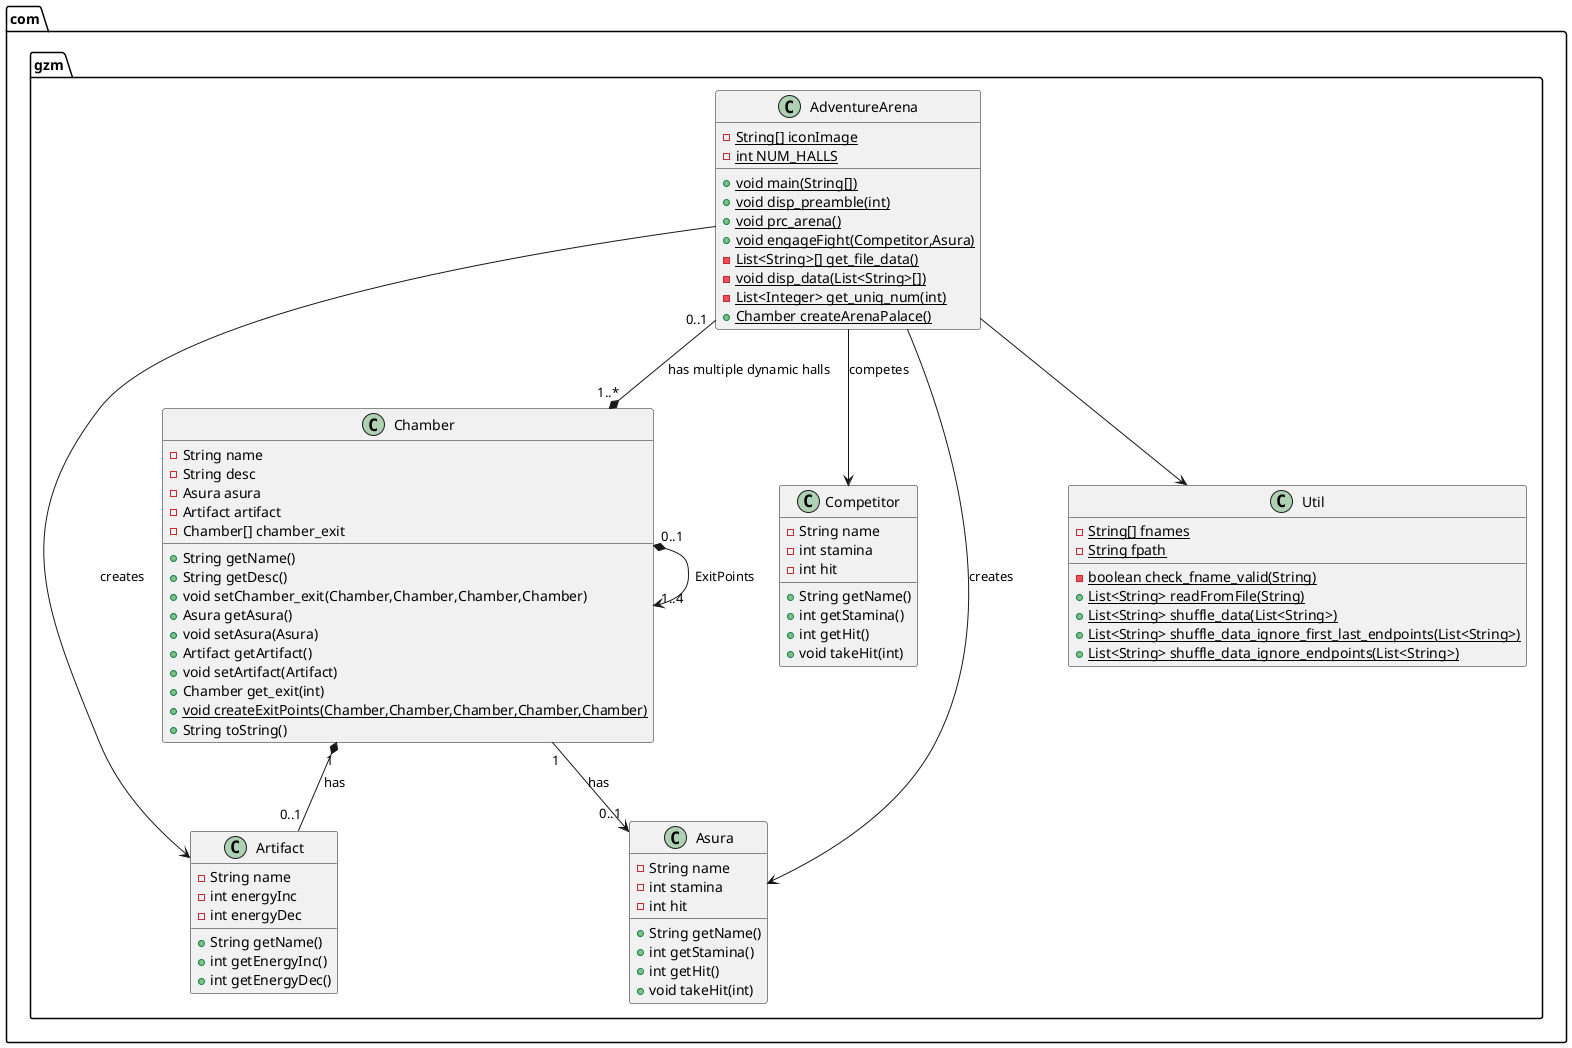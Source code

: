 @startuml
package "com.gzm" {
Chamber "1" *-- "0..1" Artifact : "has"
AdventureArena --> Competitor : "competes"
AdventureArena --> Asura : creates
AdventureArena  --> Artifact : creates
AdventureArena --> Util
Chamber "1" --> "0..1" Asura : "has"
Chamber "0..1" *--> "1..4" Chamber : ExitPoints
AdventureArena "0..1" --* "1..*" Chamber : "has multiple dynamic halls"

class Asura {
- String name
- int stamina
- int hit
+ String getName()
+ int getStamina()
+ int getHit()
+ void takeHit(int)
}
class AdventureArena {
- {static} String[] iconImage
- {static} int NUM_HALLS
+ {static} void main(String[])
+ {static} void disp_preamble(int)
+ {static} void prc_arena()
+ {static} void engageFight(Competitor,Asura)
- {static} List<String>[] get_file_data()
- {static} void disp_data(List<String>[])
- {static} List<Integer> get_uniq_num(int)
+ {static} Chamber createArenaPalace()
}
class Chamber {
- String name
- String desc
- Asura asura
- Artifact artifact
- Chamber[] chamber_exit
+ String getName()
+ String getDesc()
+ void setChamber_exit(Chamber,Chamber,Chamber,Chamber)
+ Asura getAsura()
+ void setAsura(Asura)
+ Artifact getArtifact()
+ void setArtifact(Artifact)
+ Chamber get_exit(int)
+ {static} void createExitPoints(Chamber,Chamber,Chamber,Chamber,Chamber)
+ String toString()
}
class Util {
- {static} String[] fnames
- {static} String fpath
- {static} boolean check_fname_valid(String)
+ {static} List<String> readFromFile(String)
+ {static} List<String> shuffle_data(List<String>)
+ {static} List<String> shuffle_data_ignore_first_last_endpoints(List<String>)
+ {static} List<String> shuffle_data_ignore_endpoints(List<String>)
}
class Artifact {
- String name
- int energyInc
- int energyDec
+ String getName()
+ int getEnergyInc()
+ int getEnergyDec()
}
class Competitor {
- String name
- int stamina
- int hit
+ String getName()
+ int getStamina()
+ int getHit()
+ void takeHit(int)
}
}
@enduml